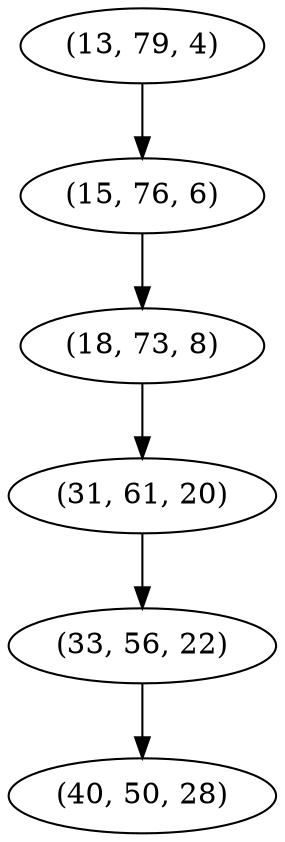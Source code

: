 digraph tree {
    "(13, 79, 4)";
    "(15, 76, 6)";
    "(18, 73, 8)";
    "(31, 61, 20)";
    "(33, 56, 22)";
    "(40, 50, 28)";
    "(13, 79, 4)" -> "(15, 76, 6)";
    "(15, 76, 6)" -> "(18, 73, 8)";
    "(18, 73, 8)" -> "(31, 61, 20)";
    "(31, 61, 20)" -> "(33, 56, 22)";
    "(33, 56, 22)" -> "(40, 50, 28)";
}
